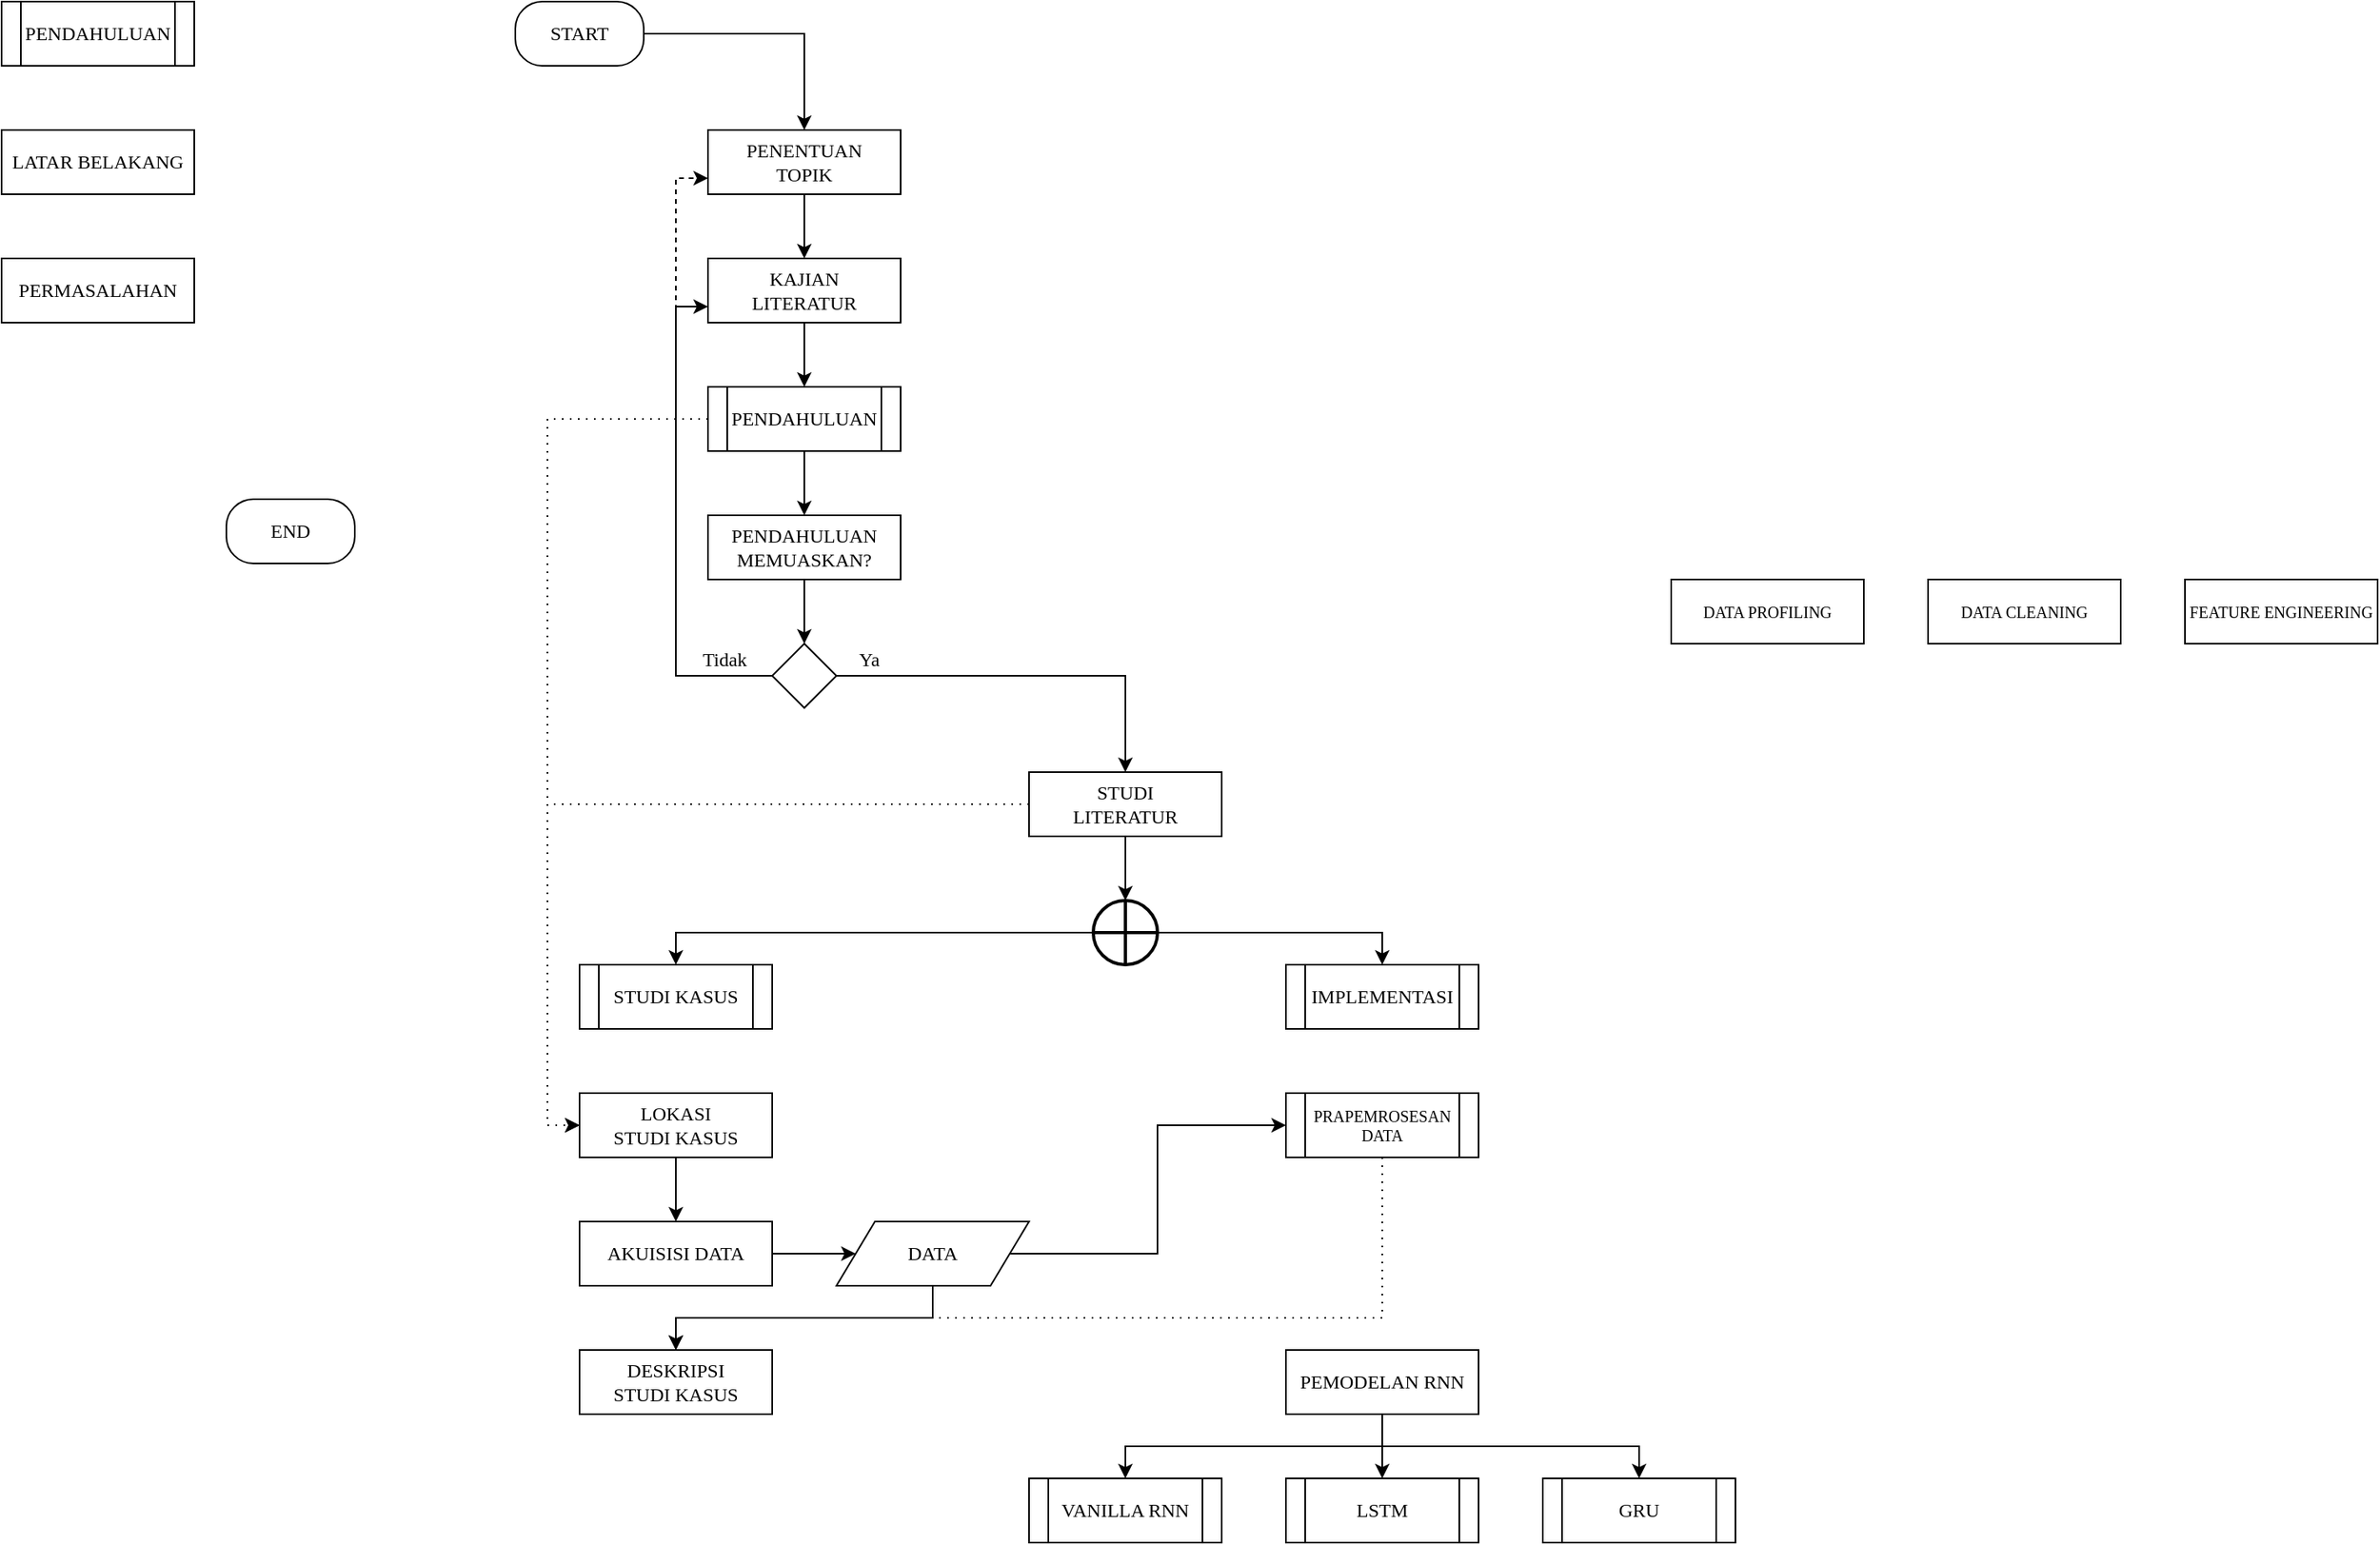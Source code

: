 <mxfile version="11.3.0" type="device" pages="1"><diagram id="rY4MGKURSkDeZDLyaav-" name="Page-1"><mxGraphModel dx="1701" dy="612" grid="1" gridSize="10" guides="1" tooltips="1" connect="1" arrows="1" fold="1" page="0" pageScale="1" pageWidth="1169" pageHeight="827" math="0" shadow="0"><root><mxCell id="0"/><mxCell id="1" parent="0"/><mxCell id="kpNJib6v2RzWPFCIlhko-14" style="edgeStyle=orthogonalEdgeStyle;rounded=0;orthogonalLoop=1;jettySize=auto;html=1;exitX=1;exitY=0.5;exitDx=0;exitDy=0;entryX=0.5;entryY=0;entryDx=0;entryDy=0;fontFamily=Verdana;" edge="1" parent="1" source="kpNJib6v2RzWPFCIlhko-8" target="kpNJib6v2RzWPFCIlhko-10"><mxGeometry relative="1" as="geometry"/></mxCell><mxCell id="kpNJib6v2RzWPFCIlhko-8" value="START" style="rounded=1;whiteSpace=wrap;html=1;fillColor=#ffffff;fontFamily=Verdana;arcSize=42;" vertex="1" parent="1"><mxGeometry x="40" y="40" width="80" height="40" as="geometry"/></mxCell><mxCell id="kpNJib6v2RzWPFCIlhko-9" value="END" style="rounded=1;whiteSpace=wrap;html=1;fillColor=#ffffff;fontFamily=Verdana;arcSize=42;" vertex="1" parent="1"><mxGeometry x="-140" y="350" width="80" height="40" as="geometry"/></mxCell><mxCell id="kpNJib6v2RzWPFCIlhko-19" style="edgeStyle=orthogonalEdgeStyle;rounded=0;orthogonalLoop=1;jettySize=auto;html=1;exitX=0.5;exitY=1;exitDx=0;exitDy=0;entryX=0.5;entryY=0;entryDx=0;entryDy=0;fontFamily=Verdana;" edge="1" parent="1" source="kpNJib6v2RzWPFCIlhko-10" target="kpNJib6v2RzWPFCIlhko-11"><mxGeometry relative="1" as="geometry"/></mxCell><mxCell id="kpNJib6v2RzWPFCIlhko-10" value="PENENTUAN&lt;br&gt;TOPIK" style="rounded=0;whiteSpace=wrap;html=1;fillColor=#ffffff;fontFamily=Verdana;" vertex="1" parent="1"><mxGeometry x="160" y="120" width="120" height="40" as="geometry"/></mxCell><mxCell id="kpNJib6v2RzWPFCIlhko-20" style="edgeStyle=orthogonalEdgeStyle;rounded=0;orthogonalLoop=1;jettySize=auto;html=1;exitX=0.5;exitY=1;exitDx=0;exitDy=0;entryX=0.5;entryY=0;entryDx=0;entryDy=0;fontFamily=Verdana;" edge="1" parent="1" source="kpNJib6v2RzWPFCIlhko-11" target="kpNJib6v2RzWPFCIlhko-13"><mxGeometry relative="1" as="geometry"/></mxCell><mxCell id="kpNJib6v2RzWPFCIlhko-11" value="KAJIAN&lt;br&gt;LITERATUR" style="rounded=0;whiteSpace=wrap;html=1;fillColor=#ffffff;fontFamily=Verdana;" vertex="1" parent="1"><mxGeometry x="160" y="200" width="120" height="40" as="geometry"/></mxCell><mxCell id="kpNJib6v2RzWPFCIlhko-29" style="edgeStyle=orthogonalEdgeStyle;rounded=0;orthogonalLoop=1;jettySize=auto;html=1;exitX=0.5;exitY=1;exitDx=0;exitDy=0;entryX=0.5;entryY=0;entryDx=0;entryDy=0;fontFamily=Verdana;" edge="1" parent="1" source="kpNJib6v2RzWPFCIlhko-13" target="kpNJib6v2RzWPFCIlhko-26"><mxGeometry relative="1" as="geometry"/></mxCell><mxCell id="kpNJib6v2RzWPFCIlhko-76" style="edgeStyle=orthogonalEdgeStyle;rounded=0;orthogonalLoop=1;jettySize=auto;html=1;exitX=0;exitY=0.5;exitDx=0;exitDy=0;entryX=0;entryY=0.5;entryDx=0;entryDy=0;dashed=1;endArrow=classic;endFill=1;fontFamily=Verdana;fontSize=10;dashPattern=1 4;" edge="1" parent="1" source="kpNJib6v2RzWPFCIlhko-13" target="kpNJib6v2RzWPFCIlhko-49"><mxGeometry relative="1" as="geometry"/></mxCell><mxCell id="kpNJib6v2RzWPFCIlhko-13" value="PENDAHULUAN" style="shape=process;whiteSpace=wrap;html=1;backgroundOutline=1;fillColor=#ffffff;fontFamily=Verdana;" vertex="1" parent="1"><mxGeometry x="160" y="280" width="120" height="40" as="geometry"/></mxCell><mxCell id="kpNJib6v2RzWPFCIlhko-21" value="LATAR BELAKANG" style="rounded=0;whiteSpace=wrap;html=1;fillColor=#ffffff;fontFamily=Verdana;" vertex="1" parent="1"><mxGeometry x="-280" y="120" width="120" height="40" as="geometry"/></mxCell><mxCell id="kpNJib6v2RzWPFCIlhko-22" value="PERMASALAHAN" style="rounded=0;whiteSpace=wrap;html=1;fillColor=#ffffff;fontFamily=Verdana;" vertex="1" parent="1"><mxGeometry x="-280" y="200" width="120" height="40" as="geometry"/></mxCell><mxCell id="kpNJib6v2RzWPFCIlhko-23" value="PENDAHULUAN" style="shape=process;whiteSpace=wrap;html=1;backgroundOutline=1;fillColor=#ffffff;fontFamily=Verdana;" vertex="1" parent="1"><mxGeometry x="-280" y="40" width="120" height="40" as="geometry"/></mxCell><mxCell id="kpNJib6v2RzWPFCIlhko-28" style="edgeStyle=orthogonalEdgeStyle;rounded=0;orthogonalLoop=1;jettySize=auto;html=1;exitX=0.5;exitY=1;exitDx=0;exitDy=0;entryX=0.5;entryY=0;entryDx=0;entryDy=0;fontFamily=Verdana;" edge="1" parent="1" source="kpNJib6v2RzWPFCIlhko-26" target="kpNJib6v2RzWPFCIlhko-27"><mxGeometry relative="1" as="geometry"/></mxCell><mxCell id="kpNJib6v2RzWPFCIlhko-26" value="PENDAHULUAN MEMUASKAN?" style="rounded=0;whiteSpace=wrap;html=1;fillColor=#ffffff;fontFamily=Verdana;" vertex="1" parent="1"><mxGeometry x="160" y="360" width="120" height="40" as="geometry"/></mxCell><mxCell id="kpNJib6v2RzWPFCIlhko-30" style="edgeStyle=orthogonalEdgeStyle;rounded=0;orthogonalLoop=1;jettySize=auto;html=1;exitX=0;exitY=0.5;exitDx=0;exitDy=0;entryX=0;entryY=0.75;entryDx=0;entryDy=0;fontFamily=Verdana;dashed=1;endArrow=classic;endFill=1;" edge="1" parent="1" source="kpNJib6v2RzWPFCIlhko-27" target="kpNJib6v2RzWPFCIlhko-10"><mxGeometry relative="1" as="geometry"/></mxCell><mxCell id="kpNJib6v2RzWPFCIlhko-31" value="Tidak" style="text;html=1;resizable=0;points=[];align=center;verticalAlign=middle;labelBackgroundColor=#ffffff;fontFamily=Verdana;" vertex="1" connectable="0" parent="kpNJib6v2RzWPFCIlhko-30"><mxGeometry x="-0.803" y="-2" relative="1" as="geometry"><mxPoint x="8" y="-8" as="offset"/></mxGeometry></mxCell><mxCell id="kpNJib6v2RzWPFCIlhko-34" style="edgeStyle=orthogonalEdgeStyle;rounded=0;orthogonalLoop=1;jettySize=auto;html=1;exitX=0;exitY=0.5;exitDx=0;exitDy=0;entryX=0;entryY=0.75;entryDx=0;entryDy=0;endArrow=classic;endFill=1;fontFamily=Verdana;" edge="1" parent="1" source="kpNJib6v2RzWPFCIlhko-27" target="kpNJib6v2RzWPFCIlhko-11"><mxGeometry relative="1" as="geometry"/></mxCell><mxCell id="kpNJib6v2RzWPFCIlhko-39" style="edgeStyle=orthogonalEdgeStyle;rounded=0;orthogonalLoop=1;jettySize=auto;html=1;exitX=1;exitY=0.5;exitDx=0;exitDy=0;entryX=0.5;entryY=0;entryDx=0;entryDy=0;endArrow=classic;endFill=1;fontFamily=Verdana;" edge="1" parent="1" source="kpNJib6v2RzWPFCIlhko-27" target="kpNJib6v2RzWPFCIlhko-37"><mxGeometry relative="1" as="geometry"/></mxCell><mxCell id="kpNJib6v2RzWPFCIlhko-40" value="Ya" style="text;html=1;resizable=0;points=[];align=center;verticalAlign=middle;labelBackgroundColor=#ffffff;fontFamily=Verdana;" vertex="1" connectable="0" parent="kpNJib6v2RzWPFCIlhko-39"><mxGeometry x="-0.219" relative="1" as="geometry"><mxPoint x="-74" y="-10" as="offset"/></mxGeometry></mxCell><mxCell id="kpNJib6v2RzWPFCIlhko-27" value="" style="rhombus;whiteSpace=wrap;html=1;fillColor=#ffffff;fontFamily=Verdana;" vertex="1" parent="1"><mxGeometry x="200" y="440" width="40" height="40" as="geometry"/></mxCell><mxCell id="kpNJib6v2RzWPFCIlhko-35" value="STUDI KASUS" style="shape=process;whiteSpace=wrap;html=1;backgroundOutline=1;fillColor=#ffffff;fontFamily=Verdana;" vertex="1" parent="1"><mxGeometry x="80" y="640" width="120" height="40" as="geometry"/></mxCell><mxCell id="kpNJib6v2RzWPFCIlhko-36" value="IMPLEMENTASI" style="shape=process;whiteSpace=wrap;html=1;backgroundOutline=1;fillColor=#ffffff;fontFamily=Verdana;" vertex="1" parent="1"><mxGeometry x="520" y="640" width="120" height="40" as="geometry"/></mxCell><mxCell id="kpNJib6v2RzWPFCIlhko-46" style="edgeStyle=orthogonalEdgeStyle;rounded=0;orthogonalLoop=1;jettySize=auto;html=1;exitX=0.5;exitY=1;exitDx=0;exitDy=0;entryX=0.5;entryY=0;entryDx=0;entryDy=0;entryPerimeter=0;endArrow=classic;endFill=1;fontFamily=Verdana;" edge="1" parent="1" source="kpNJib6v2RzWPFCIlhko-37" target="kpNJib6v2RzWPFCIlhko-44"><mxGeometry relative="1" as="geometry"/></mxCell><mxCell id="kpNJib6v2RzWPFCIlhko-72" style="edgeStyle=orthogonalEdgeStyle;rounded=0;orthogonalLoop=1;jettySize=auto;html=1;exitX=0;exitY=0.5;exitDx=0;exitDy=0;entryX=0;entryY=0.5;entryDx=0;entryDy=0;dashed=1;endArrow=classic;endFill=1;fontFamily=Verdana;fontSize=10;dashPattern=1 4;" edge="1" parent="1" source="kpNJib6v2RzWPFCIlhko-37" target="kpNJib6v2RzWPFCIlhko-49"><mxGeometry relative="1" as="geometry"/></mxCell><mxCell id="kpNJib6v2RzWPFCIlhko-37" value="STUDI&lt;br&gt;LITERATUR" style="rounded=0;whiteSpace=wrap;html=1;fillColor=#ffffff;fontFamily=Verdana;" vertex="1" parent="1"><mxGeometry x="360" y="520" width="120" height="40" as="geometry"/></mxCell><mxCell id="kpNJib6v2RzWPFCIlhko-47" style="edgeStyle=orthogonalEdgeStyle;rounded=0;orthogonalLoop=1;jettySize=auto;html=1;exitX=1;exitY=0.5;exitDx=0;exitDy=0;exitPerimeter=0;entryX=0.5;entryY=0;entryDx=0;entryDy=0;endArrow=classic;endFill=1;fontFamily=Verdana;" edge="1" parent="1" source="kpNJib6v2RzWPFCIlhko-44" target="kpNJib6v2RzWPFCIlhko-36"><mxGeometry relative="1" as="geometry"/></mxCell><mxCell id="kpNJib6v2RzWPFCIlhko-48" style="edgeStyle=orthogonalEdgeStyle;rounded=0;orthogonalLoop=1;jettySize=auto;html=1;exitX=0;exitY=0.5;exitDx=0;exitDy=0;exitPerimeter=0;entryX=0.5;entryY=0;entryDx=0;entryDy=0;endArrow=classic;endFill=1;fontFamily=Verdana;" edge="1" parent="1" source="kpNJib6v2RzWPFCIlhko-44" target="kpNJib6v2RzWPFCIlhko-35"><mxGeometry relative="1" as="geometry"/></mxCell><mxCell id="kpNJib6v2RzWPFCIlhko-44" value="" style="verticalLabelPosition=bottom;verticalAlign=top;html=1;strokeWidth=2;shape=mxgraph.flowchart.summing_function;fillColor=#ffffff;fontFamily=Verdana;" vertex="1" parent="1"><mxGeometry x="400" y="600" width="40" height="40" as="geometry"/></mxCell><mxCell id="kpNJib6v2RzWPFCIlhko-53" style="edgeStyle=orthogonalEdgeStyle;rounded=0;orthogonalLoop=1;jettySize=auto;html=1;exitX=0.5;exitY=1;exitDx=0;exitDy=0;entryX=0.5;entryY=0;entryDx=0;entryDy=0;endArrow=classic;endFill=1;fontFamily=Verdana;" edge="1" parent="1" source="kpNJib6v2RzWPFCIlhko-49" target="kpNJib6v2RzWPFCIlhko-50"><mxGeometry relative="1" as="geometry"/></mxCell><mxCell id="kpNJib6v2RzWPFCIlhko-49" value="LOKASI&lt;br&gt;STUDI KASUS" style="rounded=0;whiteSpace=wrap;html=1;fillColor=#ffffff;fontFamily=Verdana;" vertex="1" parent="1"><mxGeometry x="80" y="720" width="120" height="40" as="geometry"/></mxCell><mxCell id="kpNJib6v2RzWPFCIlhko-54" style="edgeStyle=orthogonalEdgeStyle;rounded=0;orthogonalLoop=1;jettySize=auto;html=1;exitX=1;exitY=0.5;exitDx=0;exitDy=0;entryX=0;entryY=0.5;entryDx=0;entryDy=0;endArrow=classic;endFill=1;fontFamily=Verdana;" edge="1" parent="1" source="kpNJib6v2RzWPFCIlhko-50" target="kpNJib6v2RzWPFCIlhko-52"><mxGeometry relative="1" as="geometry"/></mxCell><mxCell id="kpNJib6v2RzWPFCIlhko-50" value="AKUISISI DATA" style="rounded=0;whiteSpace=wrap;html=1;fillColor=#ffffff;fontFamily=Verdana;" vertex="1" parent="1"><mxGeometry x="80" y="800" width="120" height="40" as="geometry"/></mxCell><mxCell id="kpNJib6v2RzWPFCIlhko-57" style="edgeStyle=orthogonalEdgeStyle;rounded=0;orthogonalLoop=1;jettySize=auto;html=1;exitX=1;exitY=0.5;exitDx=0;exitDy=0;entryX=0;entryY=0.5;entryDx=0;entryDy=0;endArrow=classic;endFill=1;fontFamily=Verdana;" edge="1" parent="1" source="kpNJib6v2RzWPFCIlhko-52" target="kpNJib6v2RzWPFCIlhko-68"><mxGeometry relative="1" as="geometry"><mxPoint x="520.286" y="739.857" as="targetPoint"/></mxGeometry></mxCell><mxCell id="kpNJib6v2RzWPFCIlhko-70" style="edgeStyle=orthogonalEdgeStyle;rounded=0;orthogonalLoop=1;jettySize=auto;html=1;exitX=0.5;exitY=1;exitDx=0;exitDy=0;entryX=0.5;entryY=0;entryDx=0;entryDy=0;endArrow=classic;endFill=1;fontFamily=Verdana;fontSize=10;" edge="1" parent="1" source="kpNJib6v2RzWPFCIlhko-52" target="kpNJib6v2RzWPFCIlhko-69"><mxGeometry relative="1" as="geometry"/></mxCell><mxCell id="kpNJib6v2RzWPFCIlhko-52" value="DATA" style="shape=parallelogram;perimeter=parallelogramPerimeter;whiteSpace=wrap;html=1;dashed=0;strokeWidth=1;fillColor=#ffffff;fontFamily=Verdana;" vertex="1" parent="1"><mxGeometry x="240" y="800" width="120" height="40" as="geometry"/></mxCell><mxCell id="kpNJib6v2RzWPFCIlhko-58" value="VANILLA RNN" style="shape=process;whiteSpace=wrap;html=1;backgroundOutline=1;strokeWidth=1;fillColor=#ffffff;fontFamily=Verdana;" vertex="1" parent="1"><mxGeometry x="360" y="960" width="120" height="40" as="geometry"/></mxCell><mxCell id="kpNJib6v2RzWPFCIlhko-59" value="LSTM" style="shape=process;whiteSpace=wrap;html=1;backgroundOutline=1;strokeWidth=1;fillColor=#ffffff;fontFamily=Verdana;" vertex="1" parent="1"><mxGeometry x="520" y="960" width="120" height="40" as="geometry"/></mxCell><mxCell id="kpNJib6v2RzWPFCIlhko-60" value="GRU" style="shape=process;whiteSpace=wrap;html=1;backgroundOutline=1;strokeWidth=1;fillColor=#ffffff;fontFamily=Verdana;" vertex="1" parent="1"><mxGeometry x="680" y="960" width="120" height="40" as="geometry"/></mxCell><mxCell id="kpNJib6v2RzWPFCIlhko-62" style="edgeStyle=orthogonalEdgeStyle;rounded=0;orthogonalLoop=1;jettySize=auto;html=1;exitX=0.5;exitY=1;exitDx=0;exitDy=0;entryX=0.5;entryY=0;entryDx=0;entryDy=0;endArrow=classic;endFill=1;fontFamily=Verdana;" edge="1" parent="1" source="kpNJib6v2RzWPFCIlhko-61" target="kpNJib6v2RzWPFCIlhko-58"><mxGeometry relative="1" as="geometry"/></mxCell><mxCell id="kpNJib6v2RzWPFCIlhko-63" style="edgeStyle=orthogonalEdgeStyle;rounded=0;orthogonalLoop=1;jettySize=auto;html=1;exitX=0.5;exitY=1;exitDx=0;exitDy=0;entryX=0.5;entryY=0;entryDx=0;entryDy=0;endArrow=classic;endFill=1;fontFamily=Verdana;" edge="1" parent="1" source="kpNJib6v2RzWPFCIlhko-61" target="kpNJib6v2RzWPFCIlhko-59"><mxGeometry relative="1" as="geometry"/></mxCell><mxCell id="kpNJib6v2RzWPFCIlhko-64" style="edgeStyle=orthogonalEdgeStyle;rounded=0;orthogonalLoop=1;jettySize=auto;html=1;exitX=0.5;exitY=1;exitDx=0;exitDy=0;entryX=0.5;entryY=0;entryDx=0;entryDy=0;endArrow=classic;endFill=1;fontFamily=Verdana;" edge="1" parent="1" source="kpNJib6v2RzWPFCIlhko-61" target="kpNJib6v2RzWPFCIlhko-60"><mxGeometry relative="1" as="geometry"/></mxCell><mxCell id="kpNJib6v2RzWPFCIlhko-61" value="PEMODELAN RNN" style="rounded=0;whiteSpace=wrap;html=1;strokeWidth=1;fillColor=#ffffff;fontFamily=Verdana;" vertex="1" parent="1"><mxGeometry x="520" y="880" width="120" height="40" as="geometry"/></mxCell><mxCell id="kpNJib6v2RzWPFCIlhko-71" style="edgeStyle=orthogonalEdgeStyle;rounded=0;orthogonalLoop=1;jettySize=auto;html=1;exitX=0.5;exitY=1;exitDx=0;exitDy=0;entryX=0.5;entryY=0;entryDx=0;entryDy=0;endArrow=classic;endFill=1;fontFamily=Verdana;fontSize=10;dashed=1;dashPattern=1 4;" edge="1" parent="1" source="kpNJib6v2RzWPFCIlhko-68" target="kpNJib6v2RzWPFCIlhko-69"><mxGeometry relative="1" as="geometry"><Array as="points"><mxPoint x="580" y="860"/><mxPoint x="140" y="860"/></Array></mxGeometry></mxCell><mxCell id="kpNJib6v2RzWPFCIlhko-68" value="PRAPEMROSESAN DATA" style="shape=process;whiteSpace=wrap;html=1;backgroundOutline=1;strokeWidth=1;fillColor=#ffffff;fontFamily=Verdana;fontSize=10;" vertex="1" parent="1"><mxGeometry x="520" y="720" width="120" height="40" as="geometry"/></mxCell><mxCell id="kpNJib6v2RzWPFCIlhko-69" value="DESKRIPSI&lt;br&gt;STUDI KASUS" style="rounded=0;whiteSpace=wrap;html=1;fillColor=#ffffff;fontFamily=Verdana;" vertex="1" parent="1"><mxGeometry x="80" y="880" width="120" height="40" as="geometry"/></mxCell><mxCell id="kpNJib6v2RzWPFCIlhko-73" value="DATA PROFILING" style="rounded=0;whiteSpace=wrap;html=1;strokeWidth=1;fillColor=#ffffff;fontFamily=Verdana;fontSize=10;" vertex="1" parent="1"><mxGeometry x="760" y="400" width="120" height="40" as="geometry"/></mxCell><mxCell id="kpNJib6v2RzWPFCIlhko-74" value="DATA CLEANING" style="rounded=0;whiteSpace=wrap;html=1;strokeWidth=1;fillColor=#ffffff;fontFamily=Verdana;fontSize=10;" vertex="1" parent="1"><mxGeometry x="920" y="400" width="120" height="40" as="geometry"/></mxCell><mxCell id="kpNJib6v2RzWPFCIlhko-75" value="FEATURE ENGINEERING" style="rounded=0;whiteSpace=wrap;html=1;strokeWidth=1;fillColor=#ffffff;fontFamily=Verdana;fontSize=10;" vertex="1" parent="1"><mxGeometry x="1080" y="400" width="120" height="40" as="geometry"/></mxCell></root></mxGraphModel></diagram></mxfile>